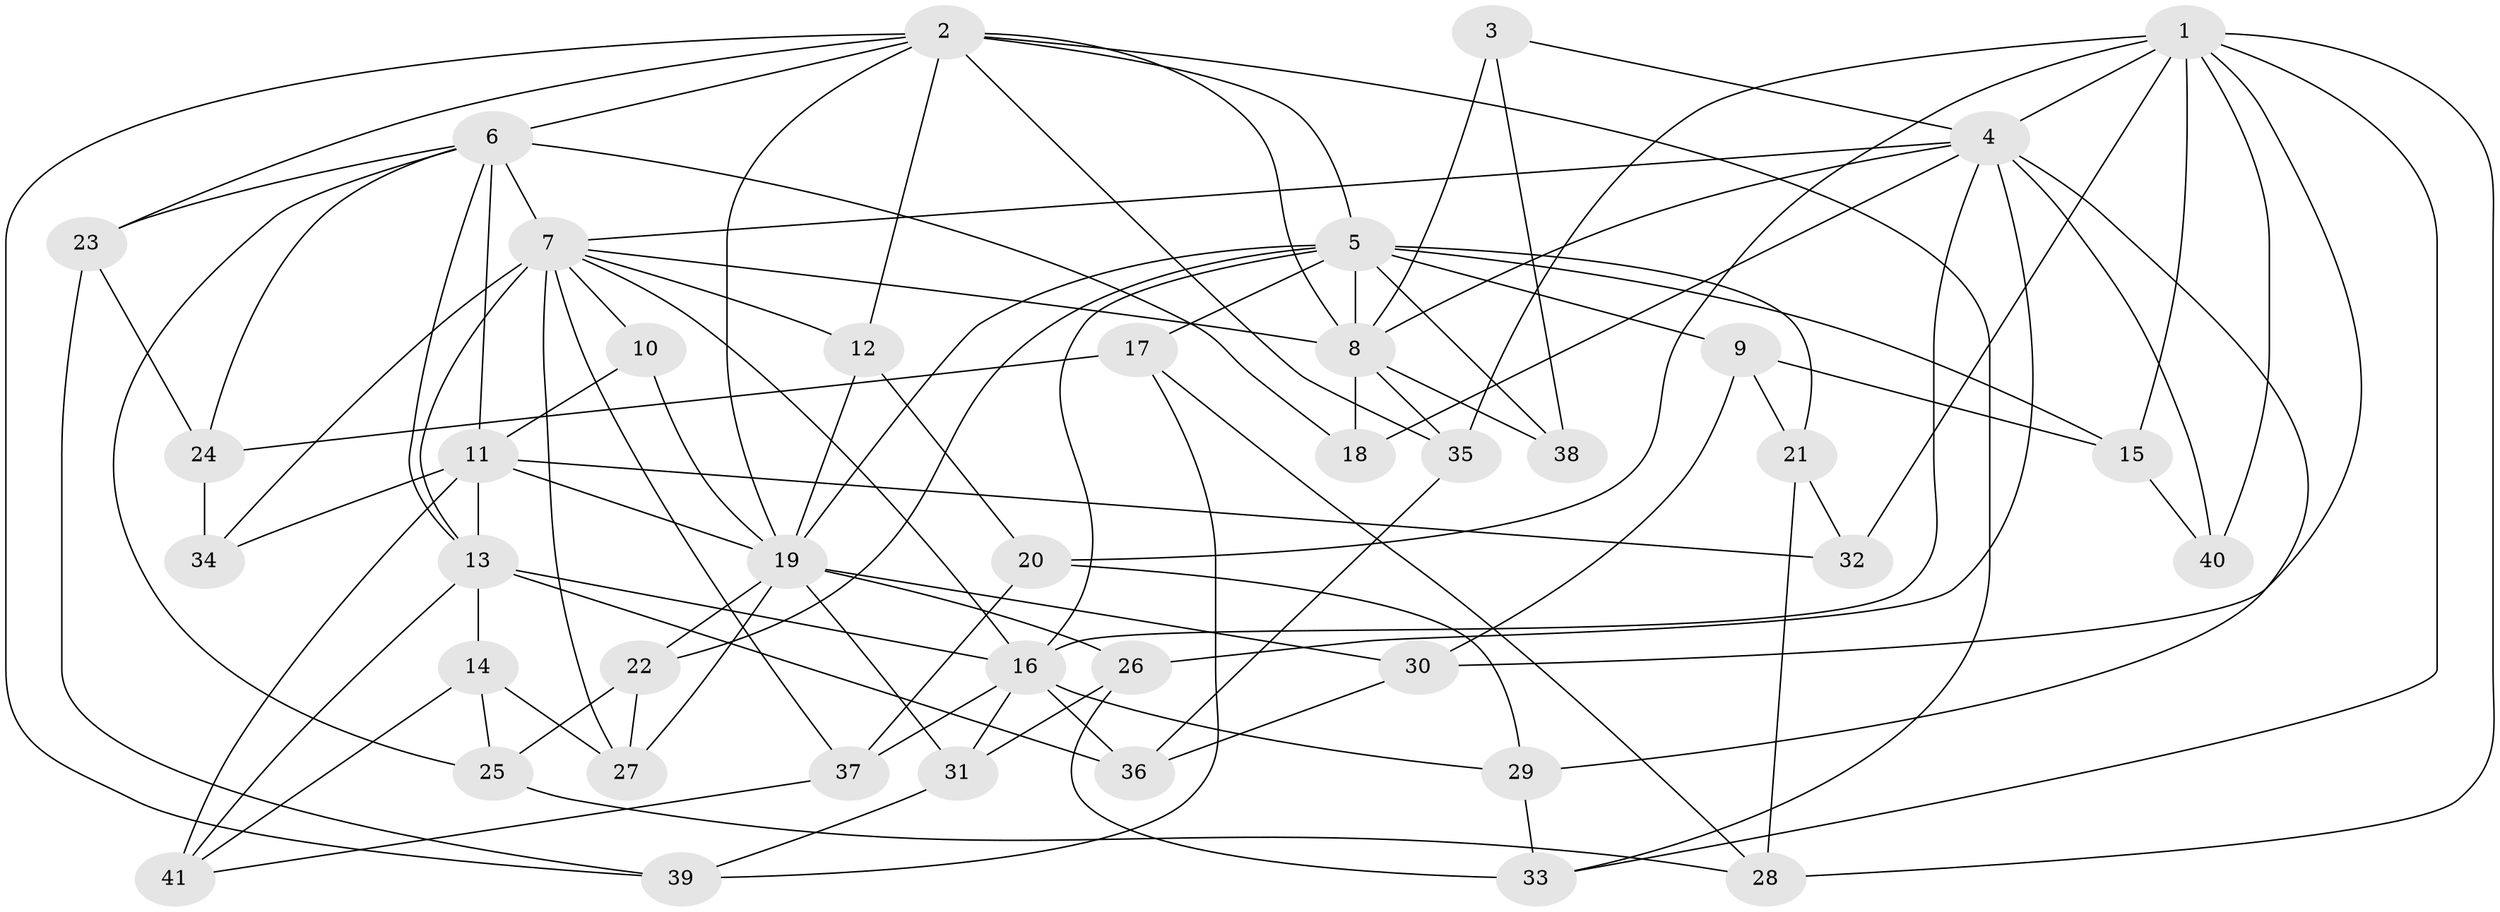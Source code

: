// original degree distribution, {4: 1.0}
// Generated by graph-tools (version 1.1) at 2025/38/03/09/25 02:38:10]
// undirected, 41 vertices, 104 edges
graph export_dot {
graph [start="1"]
  node [color=gray90,style=filled];
  1;
  2;
  3;
  4;
  5;
  6;
  7;
  8;
  9;
  10;
  11;
  12;
  13;
  14;
  15;
  16;
  17;
  18;
  19;
  20;
  21;
  22;
  23;
  24;
  25;
  26;
  27;
  28;
  29;
  30;
  31;
  32;
  33;
  34;
  35;
  36;
  37;
  38;
  39;
  40;
  41;
  1 -- 4 [weight=1.0];
  1 -- 15 [weight=1.0];
  1 -- 20 [weight=1.0];
  1 -- 28 [weight=1.0];
  1 -- 30 [weight=1.0];
  1 -- 32 [weight=2.0];
  1 -- 33 [weight=1.0];
  1 -- 35 [weight=1.0];
  1 -- 40 [weight=1.0];
  2 -- 5 [weight=1.0];
  2 -- 6 [weight=2.0];
  2 -- 8 [weight=1.0];
  2 -- 12 [weight=1.0];
  2 -- 19 [weight=1.0];
  2 -- 23 [weight=1.0];
  2 -- 33 [weight=1.0];
  2 -- 35 [weight=1.0];
  2 -- 39 [weight=1.0];
  3 -- 4 [weight=1.0];
  3 -- 8 [weight=2.0];
  3 -- 38 [weight=1.0];
  4 -- 7 [weight=1.0];
  4 -- 8 [weight=1.0];
  4 -- 16 [weight=1.0];
  4 -- 18 [weight=1.0];
  4 -- 26 [weight=1.0];
  4 -- 29 [weight=1.0];
  4 -- 40 [weight=2.0];
  5 -- 8 [weight=2.0];
  5 -- 9 [weight=1.0];
  5 -- 15 [weight=1.0];
  5 -- 16 [weight=1.0];
  5 -- 17 [weight=1.0];
  5 -- 19 [weight=2.0];
  5 -- 21 [weight=1.0];
  5 -- 22 [weight=1.0];
  5 -- 38 [weight=1.0];
  6 -- 7 [weight=3.0];
  6 -- 11 [weight=1.0];
  6 -- 13 [weight=2.0];
  6 -- 18 [weight=1.0];
  6 -- 23 [weight=1.0];
  6 -- 24 [weight=1.0];
  6 -- 25 [weight=1.0];
  7 -- 8 [weight=1.0];
  7 -- 10 [weight=1.0];
  7 -- 12 [weight=1.0];
  7 -- 13 [weight=1.0];
  7 -- 16 [weight=1.0];
  7 -- 27 [weight=1.0];
  7 -- 34 [weight=1.0];
  7 -- 37 [weight=1.0];
  8 -- 18 [weight=2.0];
  8 -- 35 [weight=1.0];
  8 -- 38 [weight=2.0];
  9 -- 15 [weight=1.0];
  9 -- 21 [weight=1.0];
  9 -- 30 [weight=1.0];
  10 -- 11 [weight=1.0];
  10 -- 19 [weight=2.0];
  11 -- 13 [weight=5.0];
  11 -- 19 [weight=1.0];
  11 -- 32 [weight=1.0];
  11 -- 34 [weight=2.0];
  11 -- 41 [weight=1.0];
  12 -- 19 [weight=1.0];
  12 -- 20 [weight=1.0];
  13 -- 14 [weight=1.0];
  13 -- 16 [weight=1.0];
  13 -- 36 [weight=1.0];
  13 -- 41 [weight=1.0];
  14 -- 25 [weight=1.0];
  14 -- 27 [weight=1.0];
  14 -- 41 [weight=1.0];
  15 -- 40 [weight=1.0];
  16 -- 29 [weight=1.0];
  16 -- 31 [weight=1.0];
  16 -- 36 [weight=1.0];
  16 -- 37 [weight=1.0];
  17 -- 24 [weight=1.0];
  17 -- 28 [weight=1.0];
  17 -- 39 [weight=1.0];
  19 -- 22 [weight=1.0];
  19 -- 26 [weight=1.0];
  19 -- 27 [weight=1.0];
  19 -- 30 [weight=1.0];
  19 -- 31 [weight=1.0];
  20 -- 29 [weight=1.0];
  20 -- 37 [weight=1.0];
  21 -- 28 [weight=1.0];
  21 -- 32 [weight=1.0];
  22 -- 25 [weight=1.0];
  22 -- 27 [weight=1.0];
  23 -- 24 [weight=1.0];
  23 -- 39 [weight=1.0];
  24 -- 34 [weight=1.0];
  25 -- 28 [weight=1.0];
  26 -- 31 [weight=1.0];
  26 -- 33 [weight=1.0];
  29 -- 33 [weight=1.0];
  30 -- 36 [weight=1.0];
  31 -- 39 [weight=1.0];
  35 -- 36 [weight=1.0];
  37 -- 41 [weight=1.0];
}
